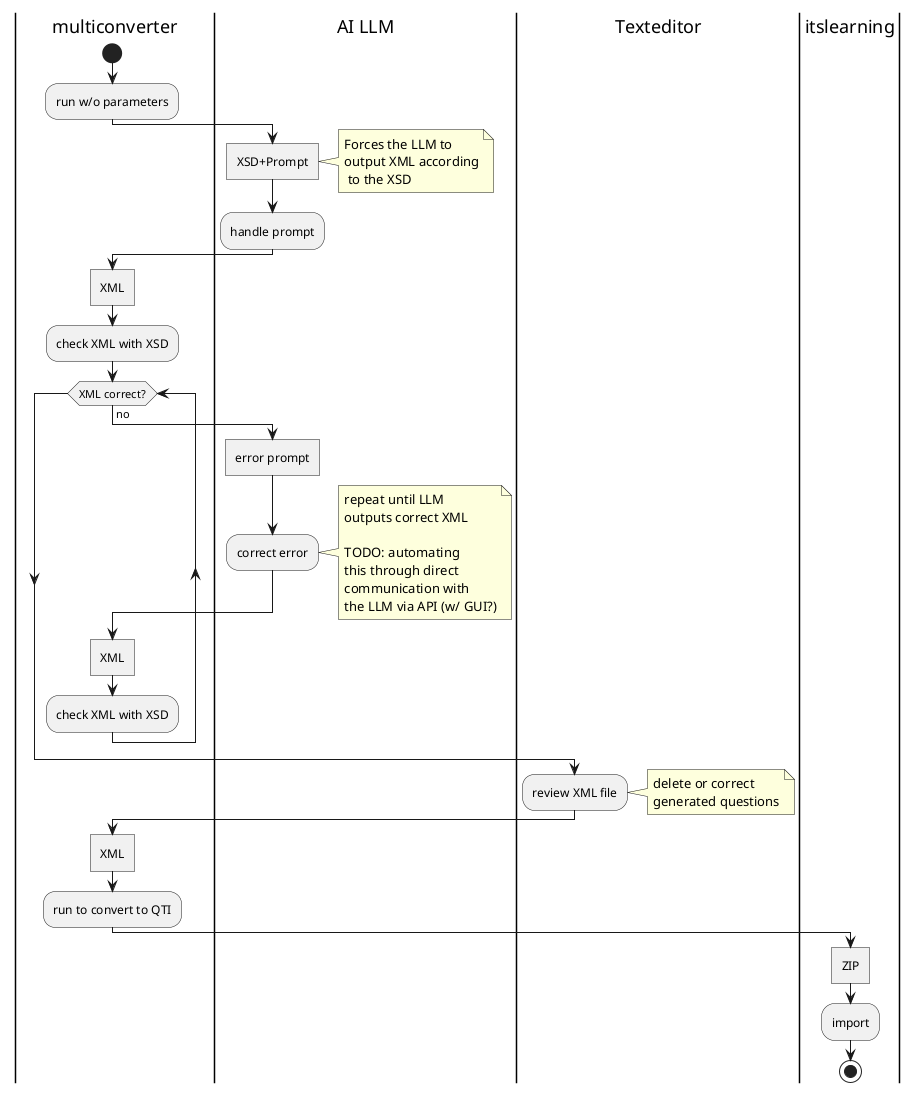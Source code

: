 @startuml


|multiconverter|
start
:run w/o parameters;
|AI LLM|
:XSD+Prompt]
note right
  Forces the LLM to
  output XML according
   to the XSD
end note
:handle prompt;
|multiconverter|
:XML]
:check XML with XSD;
while (XML correct?) is (no)
      |AI LLM|
      :error prompt]
      :correct error;
    note right
        repeat until LLM
        outputs correct XML

        TODO: automating
        this through direct
        communication with
        the LLM via API (w/ GUI?)
    end note
     |multiconverter|
:XML]
    :check XML with XSD;
endwhile
|multiconverter|

|Texteditor|
:review XML file;
note right
    delete or correct
    generated questions
end note
|multiconverter|
:XML]
:run to convert to QTI;
|itslearning|
:ZIP]
:import;
stop

@enduml
